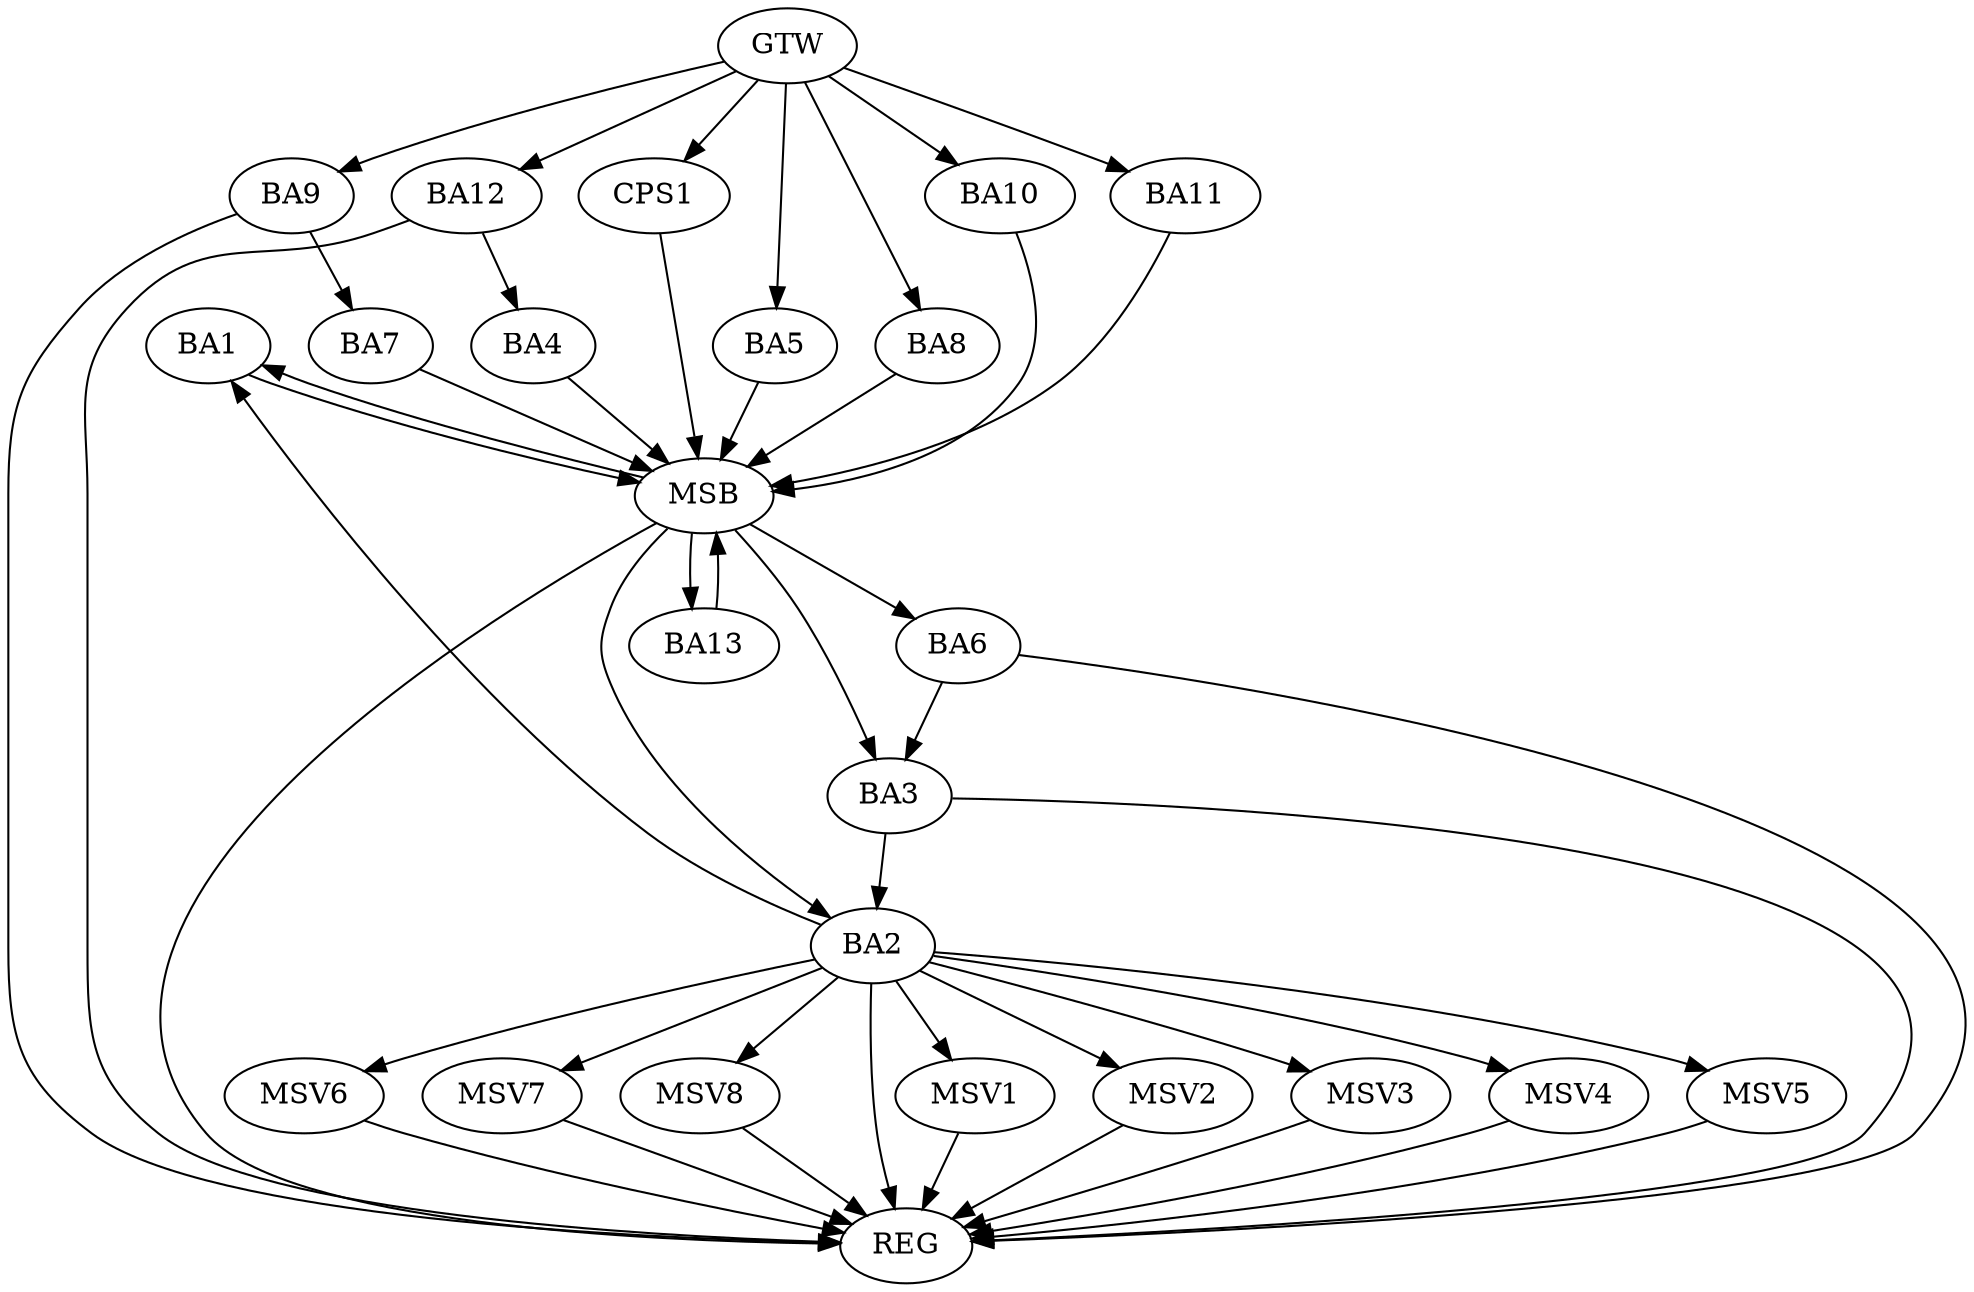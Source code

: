 strict digraph G {
  BA1 [ label="BA1" ];
  BA2 [ label="BA2" ];
  BA3 [ label="BA3" ];
  BA4 [ label="BA4" ];
  BA5 [ label="BA5" ];
  BA6 [ label="BA6" ];
  BA7 [ label="BA7" ];
  BA8 [ label="BA8" ];
  BA9 [ label="BA9" ];
  BA10 [ label="BA10" ];
  BA11 [ label="BA11" ];
  BA12 [ label="BA12" ];
  BA13 [ label="BA13" ];
  CPS1 [ label="CPS1" ];
  GTW [ label="GTW" ];
  REG [ label="REG" ];
  MSB [ label="MSB" ];
  MSV1 [ label="MSV1" ];
  MSV2 [ label="MSV2" ];
  MSV3 [ label="MSV3" ];
  MSV4 [ label="MSV4" ];
  MSV5 [ label="MSV5" ];
  MSV6 [ label="MSV6" ];
  MSV7 [ label="MSV7" ];
  MSV8 [ label="MSV8" ];
  BA2 -> BA1;
  BA3 -> BA2;
  BA6 -> BA3;
  BA9 -> BA7;
  BA12 -> BA4;
  GTW -> BA5;
  GTW -> BA8;
  GTW -> BA9;
  GTW -> BA10;
  GTW -> BA11;
  GTW -> BA12;
  GTW -> CPS1;
  BA2 -> REG;
  BA3 -> REG;
  BA6 -> REG;
  BA9 -> REG;
  BA12 -> REG;
  BA1 -> MSB;
  MSB -> BA2;
  MSB -> REG;
  BA4 -> MSB;
  MSB -> BA3;
  BA5 -> MSB;
  BA7 -> MSB;
  BA8 -> MSB;
  BA10 -> MSB;
  MSB -> BA1;
  BA11 -> MSB;
  BA13 -> MSB;
  CPS1 -> MSB;
  MSB -> BA13;
  MSB -> BA6;
  BA2 -> MSV1;
  MSV1 -> REG;
  BA2 -> MSV2;
  MSV2 -> REG;
  BA2 -> MSV3;
  MSV3 -> REG;
  BA2 -> MSV4;
  MSV4 -> REG;
  BA2 -> MSV5;
  MSV5 -> REG;
  BA2 -> MSV6;
  BA2 -> MSV7;
  MSV6 -> REG;
  MSV7 -> REG;
  BA2 -> MSV8;
  MSV8 -> REG;
}
